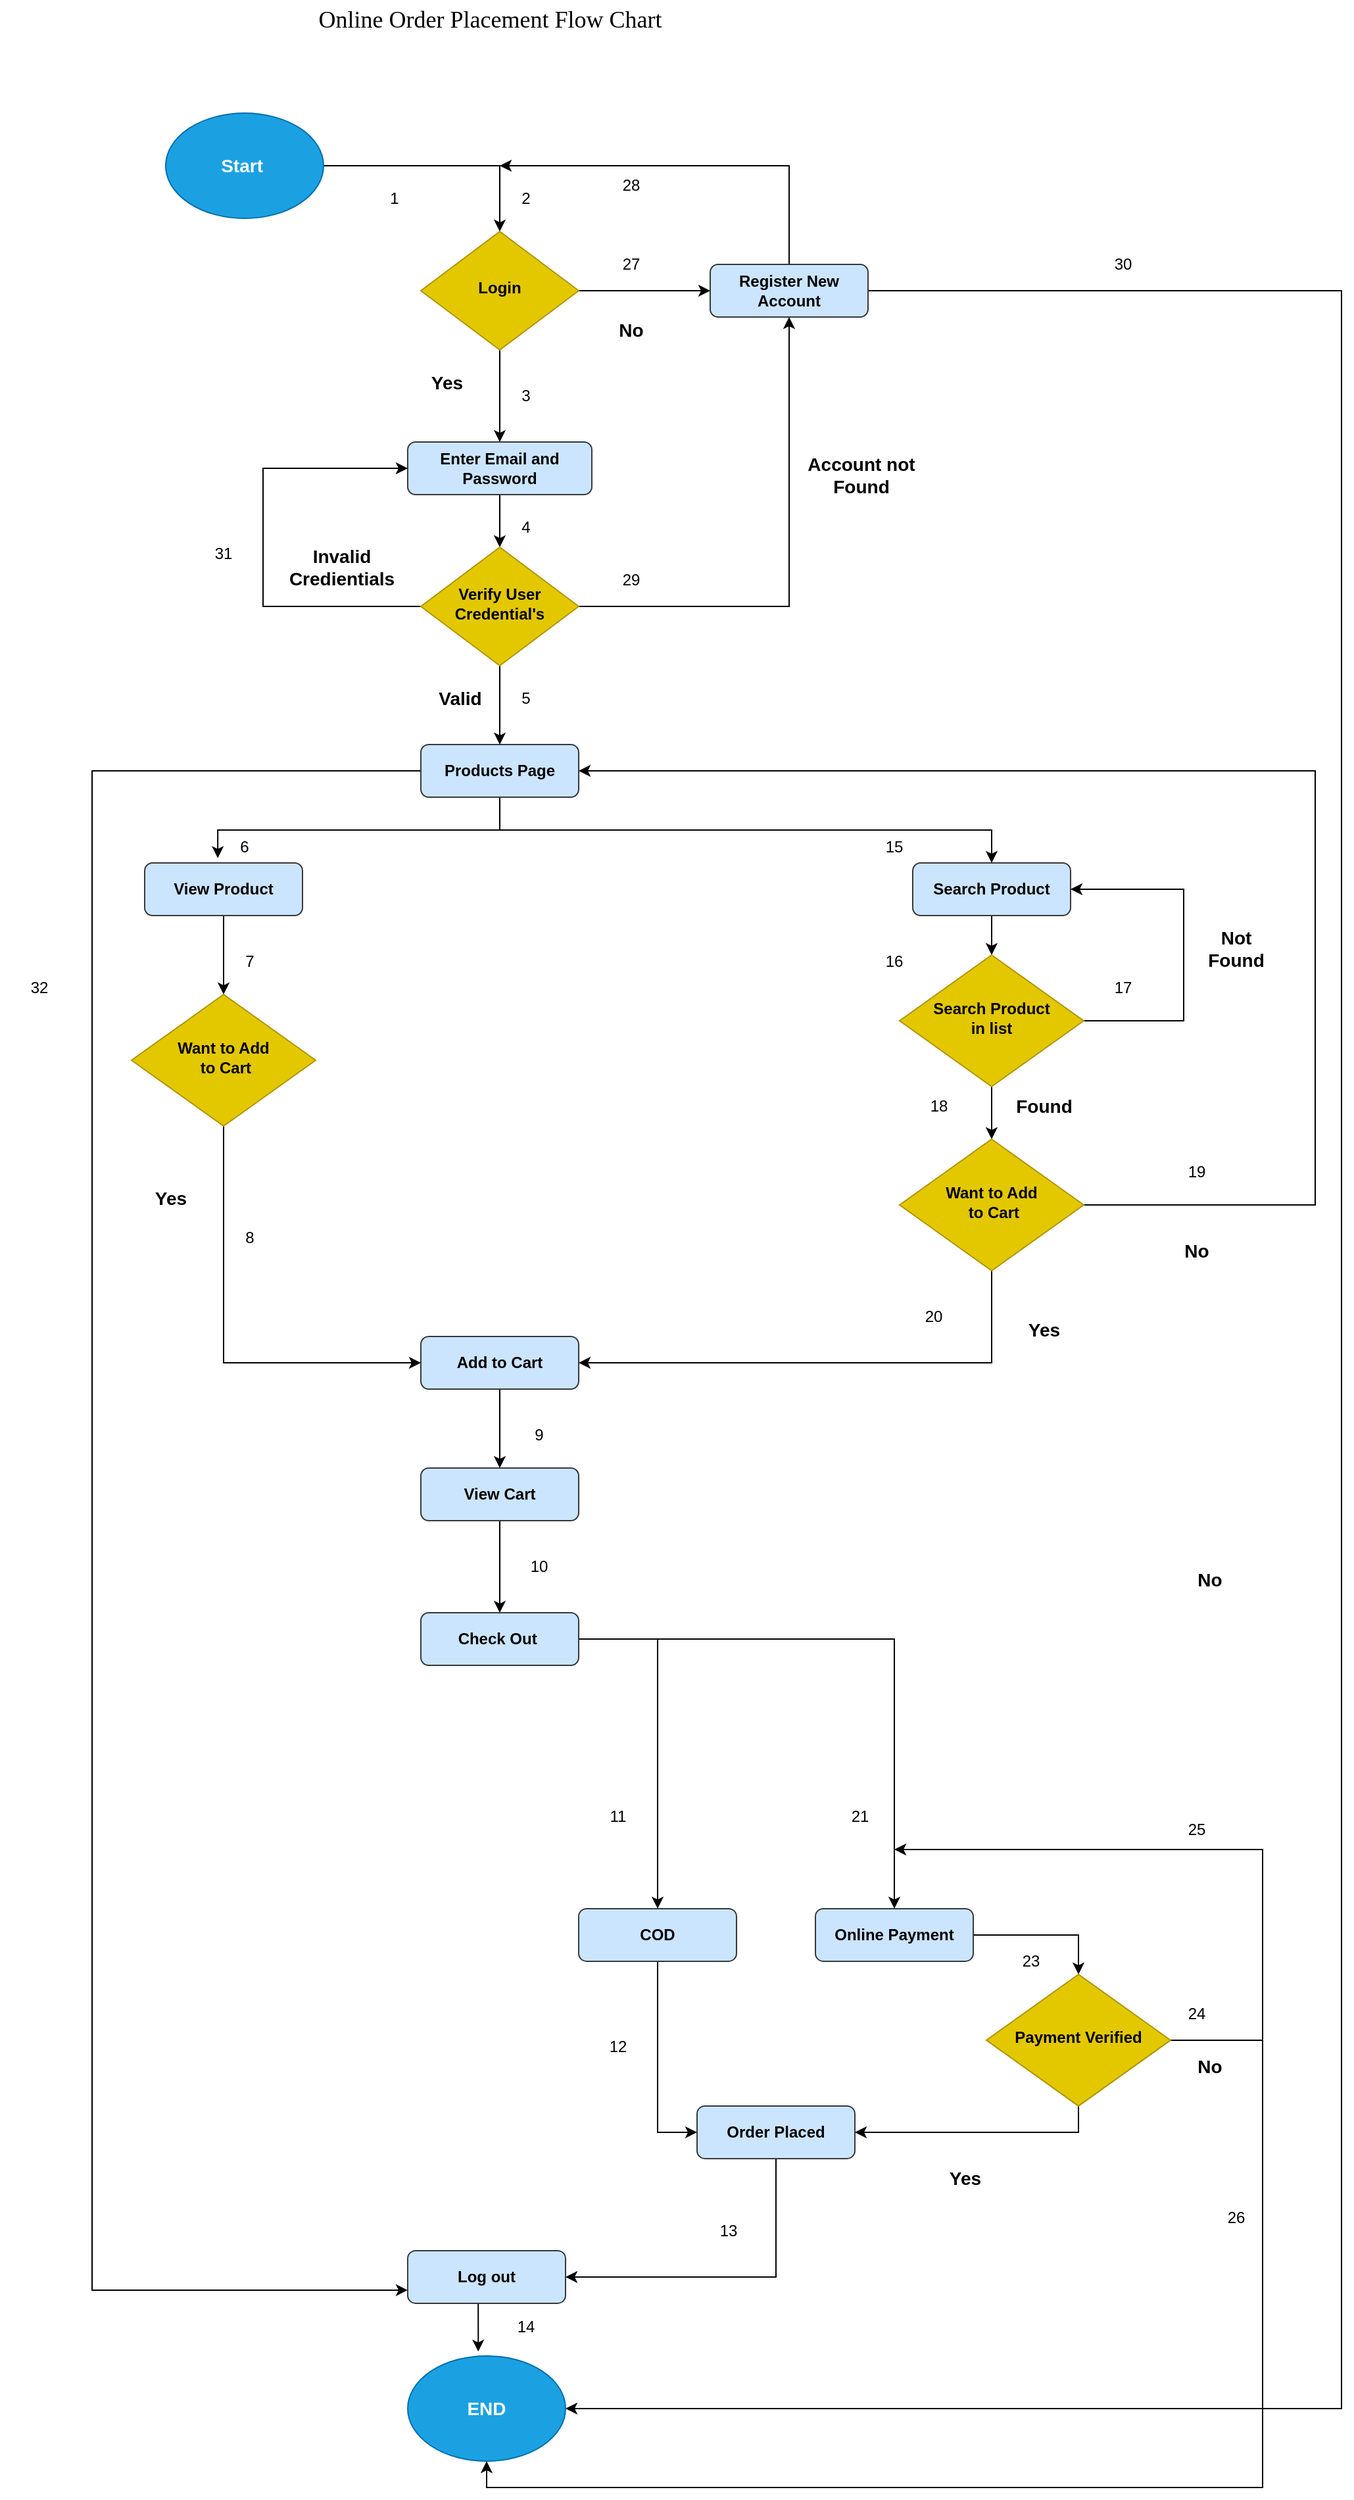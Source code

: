 <mxfile version="20.2.0" type="device"><diagram id="C5RBs43oDa-KdzZeNtuy" name="Page-1"><mxGraphModel dx="1870" dy="537" grid="1" gridSize="10" guides="1" tooltips="1" connect="1" arrows="1" fold="1" page="1" pageScale="1" pageWidth="827" pageHeight="1169" math="0" shadow="0"><root><mxCell id="WIyWlLk6GJQsqaUBKTNV-0"/><mxCell id="WIyWlLk6GJQsqaUBKTNV-1" parent="WIyWlLk6GJQsqaUBKTNV-0"/><mxCell id="1dqy4gdFh83ZM23wLiJD-11" style="edgeStyle=orthogonalEdgeStyle;rounded=0;orthogonalLoop=1;jettySize=auto;html=1;exitX=0.5;exitY=0;exitDx=0;exitDy=0;" edge="1" parent="WIyWlLk6GJQsqaUBKTNV-1" source="1dqy4gdFh83ZM23wLiJD-0"><mxGeometry relative="1" as="geometry"><mxPoint x="240" y="196" as="targetPoint"/><Array as="points"><mxPoint x="460" y="196"/></Array></mxGeometry></mxCell><mxCell id="1dqy4gdFh83ZM23wLiJD-64" style="edgeStyle=orthogonalEdgeStyle;rounded=0;orthogonalLoop=1;jettySize=auto;html=1;entryX=1;entryY=0.5;entryDx=0;entryDy=0;exitX=1;exitY=0.5;exitDx=0;exitDy=0;" edge="1" parent="WIyWlLk6GJQsqaUBKTNV-1" source="1dqy4gdFh83ZM23wLiJD-0" target="1dqy4gdFh83ZM23wLiJD-51"><mxGeometry relative="1" as="geometry"><mxPoint x="520" y="615.998" as="sourcePoint"/><Array as="points"><mxPoint x="880" y="291"/><mxPoint x="880" y="1901"/></Array></mxGeometry></mxCell><mxCell id="1dqy4gdFh83ZM23wLiJD-0" value="&lt;b&gt;Register New Account&lt;/b&gt;" style="rounded=1;whiteSpace=wrap;html=1;fontSize=12;glass=0;strokeWidth=1;shadow=0;fillColor=#cce5ff;strokeColor=#36393d;" vertex="1" parent="WIyWlLk6GJQsqaUBKTNV-1"><mxGeometry x="400" y="271" width="120" height="40" as="geometry"/></mxCell><mxCell id="1dqy4gdFh83ZM23wLiJD-3" style="edgeStyle=orthogonalEdgeStyle;rounded=0;orthogonalLoop=1;jettySize=auto;html=1;exitX=1;exitY=0.5;exitDx=0;exitDy=0;entryX=0.5;entryY=0;entryDx=0;entryDy=0;" edge="1" parent="WIyWlLk6GJQsqaUBKTNV-1" source="1dqy4gdFh83ZM23wLiJD-1" target="1dqy4gdFh83ZM23wLiJD-2"><mxGeometry relative="1" as="geometry"/></mxCell><mxCell id="1dqy4gdFh83ZM23wLiJD-1" value="&lt;b&gt;&lt;font style=&quot;font-size: 14px;&quot;&gt;Start&amp;nbsp;&lt;/font&gt;&lt;/b&gt;" style="ellipse;whiteSpace=wrap;html=1;fillColor=#1ba1e2;fontColor=#ffffff;strokeColor=#006EAF;" vertex="1" parent="WIyWlLk6GJQsqaUBKTNV-1"><mxGeometry x="-14" y="156" width="120" height="80" as="geometry"/></mxCell><mxCell id="1dqy4gdFh83ZM23wLiJD-4" style="edgeStyle=orthogonalEdgeStyle;rounded=0;orthogonalLoop=1;jettySize=auto;html=1;exitX=1;exitY=0.5;exitDx=0;exitDy=0;entryX=0;entryY=0.5;entryDx=0;entryDy=0;" edge="1" parent="WIyWlLk6GJQsqaUBKTNV-1" source="1dqy4gdFh83ZM23wLiJD-2" target="1dqy4gdFh83ZM23wLiJD-0"><mxGeometry relative="1" as="geometry"/></mxCell><mxCell id="1dqy4gdFh83ZM23wLiJD-13" style="edgeStyle=orthogonalEdgeStyle;rounded=0;orthogonalLoop=1;jettySize=auto;html=1;exitX=0.5;exitY=1;exitDx=0;exitDy=0;entryX=0.5;entryY=0;entryDx=0;entryDy=0;" edge="1" parent="WIyWlLk6GJQsqaUBKTNV-1" source="1dqy4gdFh83ZM23wLiJD-2" target="1dqy4gdFh83ZM23wLiJD-17"><mxGeometry relative="1" as="geometry"><mxPoint x="240" y="386" as="targetPoint"/></mxGeometry></mxCell><mxCell id="1dqy4gdFh83ZM23wLiJD-2" value="&lt;b&gt;Login&lt;/b&gt;" style="rhombus;whiteSpace=wrap;html=1;shadow=0;fontFamily=Helvetica;fontSize=12;align=center;strokeWidth=1;spacing=6;spacingTop=-4;fillColor=#e3c800;fontColor=#000000;strokeColor=#B09500;" vertex="1" parent="WIyWlLk6GJQsqaUBKTNV-1"><mxGeometry x="180" y="246" width="120" height="90" as="geometry"/></mxCell><mxCell id="1dqy4gdFh83ZM23wLiJD-10" value="&lt;b&gt;No&lt;/b&gt;" style="text;html=1;strokeColor=none;fillColor=none;align=center;verticalAlign=middle;whiteSpace=wrap;rounded=0;fontSize=14;" vertex="1" parent="WIyWlLk6GJQsqaUBKTNV-1"><mxGeometry x="310" y="306" width="60" height="30" as="geometry"/></mxCell><mxCell id="1dqy4gdFh83ZM23wLiJD-42" style="edgeStyle=orthogonalEdgeStyle;rounded=0;orthogonalLoop=1;jettySize=auto;html=1;entryX=0.5;entryY=0;entryDx=0;entryDy=0;" edge="1" parent="WIyWlLk6GJQsqaUBKTNV-1" source="1dqy4gdFh83ZM23wLiJD-14" target="1dqy4gdFh83ZM23wLiJD-41"><mxGeometry relative="1" as="geometry"/></mxCell><mxCell id="1dqy4gdFh83ZM23wLiJD-14" value="&lt;b&gt;View Product&lt;/b&gt;" style="rounded=1;whiteSpace=wrap;html=1;fontSize=12;glass=0;strokeWidth=1;shadow=0;fillColor=#cce5ff;strokeColor=#36393d;" vertex="1" parent="WIyWlLk6GJQsqaUBKTNV-1"><mxGeometry x="-30" y="726" width="120" height="40" as="geometry"/></mxCell><mxCell id="1dqy4gdFh83ZM23wLiJD-29" style="edgeStyle=orthogonalEdgeStyle;rounded=0;orthogonalLoop=1;jettySize=auto;html=1;exitX=0.5;exitY=1;exitDx=0;exitDy=0;entryX=0.5;entryY=0;entryDx=0;entryDy=0;" edge="1" parent="WIyWlLk6GJQsqaUBKTNV-1" source="1dqy4gdFh83ZM23wLiJD-15" target="1dqy4gdFh83ZM23wLiJD-28"><mxGeometry relative="1" as="geometry"/></mxCell><mxCell id="1dqy4gdFh83ZM23wLiJD-15" value="&lt;b&gt;Search Product&lt;/b&gt;" style="rounded=1;whiteSpace=wrap;html=1;fontSize=12;glass=0;strokeWidth=1;shadow=0;fillColor=#cce5ff;strokeColor=#36393d;" vertex="1" parent="WIyWlLk6GJQsqaUBKTNV-1"><mxGeometry x="554" y="726" width="120" height="40" as="geometry"/></mxCell><mxCell id="1dqy4gdFh83ZM23wLiJD-47" style="edgeStyle=orthogonalEdgeStyle;rounded=0;orthogonalLoop=1;jettySize=auto;html=1;exitX=0.5;exitY=1;exitDx=0;exitDy=0;entryX=0.463;entryY=-0.092;entryDx=0;entryDy=0;entryPerimeter=0;" edge="1" parent="WIyWlLk6GJQsqaUBKTNV-1" source="1dqy4gdFh83ZM23wLiJD-16" target="1dqy4gdFh83ZM23wLiJD-14"><mxGeometry relative="1" as="geometry"/></mxCell><mxCell id="1dqy4gdFh83ZM23wLiJD-48" style="edgeStyle=orthogonalEdgeStyle;rounded=0;orthogonalLoop=1;jettySize=auto;html=1;exitX=0.5;exitY=1;exitDx=0;exitDy=0;entryX=0.5;entryY=0;entryDx=0;entryDy=0;" edge="1" parent="WIyWlLk6GJQsqaUBKTNV-1" source="1dqy4gdFh83ZM23wLiJD-16" target="1dqy4gdFh83ZM23wLiJD-15"><mxGeometry relative="1" as="geometry"/></mxCell><mxCell id="1dqy4gdFh83ZM23wLiJD-103" style="edgeStyle=orthogonalEdgeStyle;rounded=0;orthogonalLoop=1;jettySize=auto;html=1;exitX=0;exitY=0.5;exitDx=0;exitDy=0;entryX=0;entryY=0.75;entryDx=0;entryDy=0;" edge="1" parent="WIyWlLk6GJQsqaUBKTNV-1" source="1dqy4gdFh83ZM23wLiJD-16" target="1dqy4gdFh83ZM23wLiJD-60"><mxGeometry relative="1" as="geometry"><Array as="points"><mxPoint x="-70" y="656"/><mxPoint x="-70" y="1811"/></Array></mxGeometry></mxCell><mxCell id="1dqy4gdFh83ZM23wLiJD-16" value="&lt;b&gt;Products Page&lt;/b&gt;" style="rounded=1;whiteSpace=wrap;html=1;fontSize=12;glass=0;strokeWidth=1;shadow=0;fillColor=#cce5ff;strokeColor=#36393d;" vertex="1" parent="WIyWlLk6GJQsqaUBKTNV-1"><mxGeometry x="180" y="636" width="120" height="40" as="geometry"/></mxCell><mxCell id="1dqy4gdFh83ZM23wLiJD-20" value="" style="edgeStyle=orthogonalEdgeStyle;rounded=0;orthogonalLoop=1;jettySize=auto;html=1;" edge="1" parent="WIyWlLk6GJQsqaUBKTNV-1" source="1dqy4gdFh83ZM23wLiJD-17" target="1dqy4gdFh83ZM23wLiJD-19"><mxGeometry relative="1" as="geometry"/></mxCell><mxCell id="1dqy4gdFh83ZM23wLiJD-17" value="&lt;b&gt;Enter Email and Password&lt;/b&gt;" style="rounded=1;whiteSpace=wrap;html=1;fontSize=12;glass=0;strokeWidth=1;shadow=0;fillColor=#cce5ff;strokeColor=#36393d;" vertex="1" parent="WIyWlLk6GJQsqaUBKTNV-1"><mxGeometry x="170" y="406" width="140" height="40" as="geometry"/></mxCell><mxCell id="1dqy4gdFh83ZM23wLiJD-18" value="&lt;b&gt;Yes&lt;/b&gt;" style="text;html=1;strokeColor=none;fillColor=none;align=center;verticalAlign=middle;whiteSpace=wrap;rounded=0;fontSize=14;" vertex="1" parent="WIyWlLk6GJQsqaUBKTNV-1"><mxGeometry x="170" y="346" width="60" height="30" as="geometry"/></mxCell><mxCell id="1dqy4gdFh83ZM23wLiJD-23" style="edgeStyle=orthogonalEdgeStyle;rounded=0;orthogonalLoop=1;jettySize=auto;html=1;exitX=0;exitY=0.5;exitDx=0;exitDy=0;entryX=0;entryY=0.5;entryDx=0;entryDy=0;" edge="1" parent="WIyWlLk6GJQsqaUBKTNV-1" source="1dqy4gdFh83ZM23wLiJD-19" target="1dqy4gdFh83ZM23wLiJD-17"><mxGeometry relative="1" as="geometry"><Array as="points"><mxPoint x="60" y="531"/><mxPoint x="60" y="426"/></Array></mxGeometry></mxCell><mxCell id="1dqy4gdFh83ZM23wLiJD-24" style="edgeStyle=orthogonalEdgeStyle;rounded=0;orthogonalLoop=1;jettySize=auto;html=1;entryX=0.5;entryY=1;entryDx=0;entryDy=0;" edge="1" parent="WIyWlLk6GJQsqaUBKTNV-1" source="1dqy4gdFh83ZM23wLiJD-19" target="1dqy4gdFh83ZM23wLiJD-0"><mxGeometry relative="1" as="geometry"/></mxCell><mxCell id="1dqy4gdFh83ZM23wLiJD-25" style="edgeStyle=orthogonalEdgeStyle;rounded=0;orthogonalLoop=1;jettySize=auto;html=1;exitX=0.5;exitY=1;exitDx=0;exitDy=0;entryX=0.5;entryY=0;entryDx=0;entryDy=0;" edge="1" parent="WIyWlLk6GJQsqaUBKTNV-1" source="1dqy4gdFh83ZM23wLiJD-19" target="1dqy4gdFh83ZM23wLiJD-16"><mxGeometry relative="1" as="geometry"/></mxCell><mxCell id="1dqy4gdFh83ZM23wLiJD-19" value="&lt;b&gt;Verify User Credential's&lt;/b&gt;" style="rhombus;whiteSpace=wrap;html=1;shadow=0;fontFamily=Helvetica;fontSize=12;align=center;strokeWidth=1;spacing=6;spacingTop=-4;fillColor=#e3c800;fontColor=#000000;strokeColor=#B09500;" vertex="1" parent="WIyWlLk6GJQsqaUBKTNV-1"><mxGeometry x="180" y="486" width="120" height="90" as="geometry"/></mxCell><mxCell id="1dqy4gdFh83ZM23wLiJD-31" style="edgeStyle=orthogonalEdgeStyle;rounded=0;orthogonalLoop=1;jettySize=auto;html=1;exitX=1;exitY=0.5;exitDx=0;exitDy=0;entryX=1;entryY=0.5;entryDx=0;entryDy=0;" edge="1" parent="WIyWlLk6GJQsqaUBKTNV-1" source="1dqy4gdFh83ZM23wLiJD-28" target="1dqy4gdFh83ZM23wLiJD-15"><mxGeometry relative="1" as="geometry"><Array as="points"><mxPoint x="760" y="846"/><mxPoint x="760" y="746"/></Array></mxGeometry></mxCell><mxCell id="1dqy4gdFh83ZM23wLiJD-38" style="edgeStyle=orthogonalEdgeStyle;rounded=0;orthogonalLoop=1;jettySize=auto;html=1;exitX=0.5;exitY=1;exitDx=0;exitDy=0;entryX=0.5;entryY=0;entryDx=0;entryDy=0;" edge="1" parent="WIyWlLk6GJQsqaUBKTNV-1" source="1dqy4gdFh83ZM23wLiJD-28" target="1dqy4gdFh83ZM23wLiJD-37"><mxGeometry relative="1" as="geometry"/></mxCell><mxCell id="1dqy4gdFh83ZM23wLiJD-28" value="&lt;b&gt;Search Product&lt;br&gt;in list&lt;/b&gt;" style="rhombus;whiteSpace=wrap;html=1;shadow=0;fontFamily=Helvetica;fontSize=12;align=center;strokeWidth=1;spacing=6;spacingTop=-4;fillColor=#e3c800;fontColor=#000000;strokeColor=#B09500;" vertex="1" parent="WIyWlLk6GJQsqaUBKTNV-1"><mxGeometry x="544" y="796" width="140" height="100" as="geometry"/></mxCell><mxCell id="1dqy4gdFh83ZM23wLiJD-32" value="&lt;b&gt;Account not Found&lt;/b&gt;" style="text;html=1;strokeColor=none;fillColor=none;align=center;verticalAlign=middle;whiteSpace=wrap;rounded=0;fontSize=14;" vertex="1" parent="WIyWlLk6GJQsqaUBKTNV-1"><mxGeometry x="460" y="416" width="110" height="30" as="geometry"/></mxCell><mxCell id="1dqy4gdFh83ZM23wLiJD-33" value="&lt;b&gt;Invalid Credientials&lt;/b&gt;" style="text;html=1;strokeColor=none;fillColor=none;align=center;verticalAlign=middle;whiteSpace=wrap;rounded=0;fontSize=14;" vertex="1" parent="WIyWlLk6GJQsqaUBKTNV-1"><mxGeometry x="90" y="486" width="60" height="30" as="geometry"/></mxCell><mxCell id="1dqy4gdFh83ZM23wLiJD-34" value="&lt;b&gt;Valid&lt;/b&gt;" style="text;html=1;strokeColor=none;fillColor=none;align=center;verticalAlign=middle;whiteSpace=wrap;rounded=0;fontSize=14;" vertex="1" parent="WIyWlLk6GJQsqaUBKTNV-1"><mxGeometry x="180" y="586" width="60" height="30" as="geometry"/></mxCell><mxCell id="1dqy4gdFh83ZM23wLiJD-35" value="&lt;b&gt;Not Found&lt;/b&gt;" style="text;html=1;strokeColor=none;fillColor=none;align=center;verticalAlign=middle;whiteSpace=wrap;rounded=0;fontSize=14;" vertex="1" parent="WIyWlLk6GJQsqaUBKTNV-1"><mxGeometry x="770" y="776" width="60" height="30" as="geometry"/></mxCell><mxCell id="1dqy4gdFh83ZM23wLiJD-99" style="edgeStyle=orthogonalEdgeStyle;rounded=0;orthogonalLoop=1;jettySize=auto;html=1;entryX=0.5;entryY=0;entryDx=0;entryDy=0;" edge="1" parent="WIyWlLk6GJQsqaUBKTNV-1" source="1dqy4gdFh83ZM23wLiJD-36" target="1dqy4gdFh83ZM23wLiJD-97"><mxGeometry relative="1" as="geometry"/></mxCell><mxCell id="1dqy4gdFh83ZM23wLiJD-36" value="&lt;b&gt;Add to Cart&lt;/b&gt;" style="rounded=1;whiteSpace=wrap;html=1;fontSize=12;glass=0;strokeWidth=1;shadow=0;fillColor=#cce5ff;strokeColor=#36393d;" vertex="1" parent="WIyWlLk6GJQsqaUBKTNV-1"><mxGeometry x="180" y="1086" width="120" height="40" as="geometry"/></mxCell><mxCell id="1dqy4gdFh83ZM23wLiJD-39" style="edgeStyle=orthogonalEdgeStyle;rounded=0;orthogonalLoop=1;jettySize=auto;html=1;exitX=0.5;exitY=1;exitDx=0;exitDy=0;entryX=1;entryY=0.5;entryDx=0;entryDy=0;" edge="1" parent="WIyWlLk6GJQsqaUBKTNV-1" source="1dqy4gdFh83ZM23wLiJD-37" target="1dqy4gdFh83ZM23wLiJD-36"><mxGeometry relative="1" as="geometry"/></mxCell><mxCell id="1dqy4gdFh83ZM23wLiJD-40" style="edgeStyle=orthogonalEdgeStyle;rounded=0;orthogonalLoop=1;jettySize=auto;html=1;exitX=1;exitY=0.5;exitDx=0;exitDy=0;entryX=1;entryY=0.5;entryDx=0;entryDy=0;" edge="1" parent="WIyWlLk6GJQsqaUBKTNV-1" source="1dqy4gdFh83ZM23wLiJD-37" target="1dqy4gdFh83ZM23wLiJD-16"><mxGeometry relative="1" as="geometry"><mxPoint x="440" y="656" as="targetPoint"/><Array as="points"><mxPoint x="860" y="986"/><mxPoint x="860" y="656"/></Array></mxGeometry></mxCell><mxCell id="1dqy4gdFh83ZM23wLiJD-37" value="&lt;b&gt;Want to Add&lt;br&gt;&amp;nbsp;to Cart&lt;/b&gt;" style="rhombus;whiteSpace=wrap;html=1;shadow=0;fontFamily=Helvetica;fontSize=12;align=center;strokeWidth=1;spacing=6;spacingTop=-4;fillColor=#e3c800;fontColor=#000000;strokeColor=#B09500;" vertex="1" parent="WIyWlLk6GJQsqaUBKTNV-1"><mxGeometry x="544" y="936" width="140" height="100" as="geometry"/></mxCell><mxCell id="1dqy4gdFh83ZM23wLiJD-43" style="edgeStyle=orthogonalEdgeStyle;rounded=0;orthogonalLoop=1;jettySize=auto;html=1;entryX=0;entryY=0.5;entryDx=0;entryDy=0;exitX=0.5;exitY=1;exitDx=0;exitDy=0;" edge="1" parent="WIyWlLk6GJQsqaUBKTNV-1" source="1dqy4gdFh83ZM23wLiJD-41" target="1dqy4gdFh83ZM23wLiJD-36"><mxGeometry relative="1" as="geometry"/></mxCell><mxCell id="1dqy4gdFh83ZM23wLiJD-41" value="&lt;b&gt;Want to Add&lt;br&gt;&amp;nbsp;to Cart&lt;/b&gt;" style="rhombus;whiteSpace=wrap;html=1;shadow=0;fontFamily=Helvetica;fontSize=12;align=center;strokeWidth=1;spacing=6;spacingTop=-4;fillColor=#e3c800;fontColor=#000000;strokeColor=#B09500;" vertex="1" parent="WIyWlLk6GJQsqaUBKTNV-1"><mxGeometry x="-40" y="826" width="140" height="100" as="geometry"/></mxCell><mxCell id="1dqy4gdFh83ZM23wLiJD-51" value="&lt;b&gt;&lt;font style=&quot;font-size: 14px;&quot;&gt;END&lt;/font&gt;&lt;/b&gt;" style="ellipse;whiteSpace=wrap;html=1;fillColor=#1ba1e2;fontColor=#ffffff;strokeColor=#006EAF;" vertex="1" parent="WIyWlLk6GJQsqaUBKTNV-1"><mxGeometry x="170" y="1860.95" width="120" height="80" as="geometry"/></mxCell><mxCell id="1dqy4gdFh83ZM23wLiJD-59" style="edgeStyle=orthogonalEdgeStyle;rounded=0;orthogonalLoop=1;jettySize=auto;html=1;entryX=0;entryY=0.5;entryDx=0;entryDy=0;" edge="1" parent="WIyWlLk6GJQsqaUBKTNV-1" source="1dqy4gdFh83ZM23wLiJD-53" target="1dqy4gdFh83ZM23wLiJD-57"><mxGeometry relative="1" as="geometry"/></mxCell><mxCell id="1dqy4gdFh83ZM23wLiJD-53" value="&lt;b&gt;COD&lt;/b&gt;" style="rounded=1;whiteSpace=wrap;html=1;fontSize=12;glass=0;strokeWidth=1;shadow=0;fillColor=#cce5ff;strokeColor=#36393d;" vertex="1" parent="WIyWlLk6GJQsqaUBKTNV-1"><mxGeometry x="300" y="1520.95" width="120" height="40" as="geometry"/></mxCell><mxCell id="1dqy4gdFh83ZM23wLiJD-66" style="edgeStyle=orthogonalEdgeStyle;rounded=0;orthogonalLoop=1;jettySize=auto;html=1;exitX=1;exitY=0.5;exitDx=0;exitDy=0;" edge="1" parent="WIyWlLk6GJQsqaUBKTNV-1" source="1dqy4gdFh83ZM23wLiJD-54" target="1dqy4gdFh83ZM23wLiJD-65"><mxGeometry relative="1" as="geometry"/></mxCell><mxCell id="1dqy4gdFh83ZM23wLiJD-54" value="&lt;b&gt;Online Payment&lt;/b&gt;" style="rounded=1;whiteSpace=wrap;html=1;fontSize=12;glass=0;strokeWidth=1;shadow=0;fillColor=#cce5ff;strokeColor=#36393d;" vertex="1" parent="WIyWlLk6GJQsqaUBKTNV-1"><mxGeometry x="480" y="1520.95" width="120" height="40" as="geometry"/></mxCell><mxCell id="1dqy4gdFh83ZM23wLiJD-61" style="edgeStyle=orthogonalEdgeStyle;rounded=0;orthogonalLoop=1;jettySize=auto;html=1;entryX=1;entryY=0.5;entryDx=0;entryDy=0;" edge="1" parent="WIyWlLk6GJQsqaUBKTNV-1" source="1dqy4gdFh83ZM23wLiJD-57" target="1dqy4gdFh83ZM23wLiJD-60"><mxGeometry relative="1" as="geometry"><Array as="points"><mxPoint x="450" y="1800.95"/></Array></mxGeometry></mxCell><mxCell id="1dqy4gdFh83ZM23wLiJD-57" value="&lt;b&gt;Order Placed&lt;/b&gt;" style="rounded=1;whiteSpace=wrap;html=1;fontSize=12;glass=0;strokeWidth=1;shadow=0;fillColor=#cce5ff;strokeColor=#36393d;" vertex="1" parent="WIyWlLk6GJQsqaUBKTNV-1"><mxGeometry x="390" y="1670.95" width="120" height="40" as="geometry"/></mxCell><mxCell id="1dqy4gdFh83ZM23wLiJD-63" style="edgeStyle=orthogonalEdgeStyle;rounded=0;orthogonalLoop=1;jettySize=auto;html=1;exitX=0.5;exitY=1;exitDx=0;exitDy=0;entryX=0.447;entryY=-0.041;entryDx=0;entryDy=0;entryPerimeter=0;" edge="1" parent="WIyWlLk6GJQsqaUBKTNV-1" source="1dqy4gdFh83ZM23wLiJD-60" target="1dqy4gdFh83ZM23wLiJD-51"><mxGeometry relative="1" as="geometry"/></mxCell><mxCell id="1dqy4gdFh83ZM23wLiJD-60" value="&lt;b&gt;Log out&lt;/b&gt;" style="rounded=1;whiteSpace=wrap;html=1;fontSize=12;glass=0;strokeWidth=1;shadow=0;fillColor=#cce5ff;strokeColor=#36393d;" vertex="1" parent="WIyWlLk6GJQsqaUBKTNV-1"><mxGeometry x="170" y="1780.95" width="120" height="40" as="geometry"/></mxCell><mxCell id="1dqy4gdFh83ZM23wLiJD-67" style="edgeStyle=orthogonalEdgeStyle;rounded=0;orthogonalLoop=1;jettySize=auto;html=1;exitX=0.5;exitY=1;exitDx=0;exitDy=0;entryX=1;entryY=0.5;entryDx=0;entryDy=0;" edge="1" parent="WIyWlLk6GJQsqaUBKTNV-1" source="1dqy4gdFh83ZM23wLiJD-65" target="1dqy4gdFh83ZM23wLiJD-57"><mxGeometry relative="1" as="geometry"/></mxCell><mxCell id="1dqy4gdFh83ZM23wLiJD-68" style="edgeStyle=orthogonalEdgeStyle;rounded=0;orthogonalLoop=1;jettySize=auto;html=1;exitX=1;exitY=0.5;exitDx=0;exitDy=0;entryX=0.5;entryY=1;entryDx=0;entryDy=0;" edge="1" parent="WIyWlLk6GJQsqaUBKTNV-1" source="1dqy4gdFh83ZM23wLiJD-65" target="1dqy4gdFh83ZM23wLiJD-51"><mxGeometry relative="1" as="geometry"><Array as="points"><mxPoint x="820" y="1620.95"/><mxPoint x="820" y="1960.95"/><mxPoint x="230" y="1960.95"/></Array></mxGeometry></mxCell><mxCell id="1dqy4gdFh83ZM23wLiJD-75" style="edgeStyle=orthogonalEdgeStyle;rounded=0;orthogonalLoop=1;jettySize=auto;html=1;exitX=1;exitY=0.5;exitDx=0;exitDy=0;" edge="1" parent="WIyWlLk6GJQsqaUBKTNV-1" source="1dqy4gdFh83ZM23wLiJD-65"><mxGeometry relative="1" as="geometry"><mxPoint x="540" y="1476" as="targetPoint"/><Array as="points"><mxPoint x="820" y="1621"/><mxPoint x="820" y="1476"/></Array></mxGeometry></mxCell><mxCell id="1dqy4gdFh83ZM23wLiJD-65" value="&lt;b&gt;Payment Verified&lt;/b&gt;" style="rhombus;whiteSpace=wrap;html=1;shadow=0;fontFamily=Helvetica;fontSize=12;align=center;strokeWidth=1;spacing=6;spacingTop=-4;fillColor=#e3c800;fontColor=#000000;strokeColor=#B09500;" vertex="1" parent="WIyWlLk6GJQsqaUBKTNV-1"><mxGeometry x="610" y="1570.95" width="140" height="100" as="geometry"/></mxCell><mxCell id="1dqy4gdFh83ZM23wLiJD-69" value="&lt;b&gt;Found&lt;/b&gt;" style="text;html=1;strokeColor=none;fillColor=none;align=center;verticalAlign=middle;whiteSpace=wrap;rounded=0;fontSize=14;" vertex="1" parent="WIyWlLk6GJQsqaUBKTNV-1"><mxGeometry x="624" y="896" width="60" height="30" as="geometry"/></mxCell><mxCell id="1dqy4gdFh83ZM23wLiJD-70" value="&lt;b&gt;No&lt;/b&gt;" style="text;html=1;strokeColor=none;fillColor=none;align=center;verticalAlign=middle;whiteSpace=wrap;rounded=0;fontSize=14;" vertex="1" parent="WIyWlLk6GJQsqaUBKTNV-1"><mxGeometry x="740" y="1006" width="60" height="30" as="geometry"/></mxCell><mxCell id="1dqy4gdFh83ZM23wLiJD-71" value="&lt;b&gt;Yes&lt;/b&gt;" style="text;html=1;strokeColor=none;fillColor=none;align=center;verticalAlign=middle;whiteSpace=wrap;rounded=0;fontSize=14;" vertex="1" parent="WIyWlLk6GJQsqaUBKTNV-1"><mxGeometry x="624" y="1066" width="60" height="30" as="geometry"/></mxCell><mxCell id="1dqy4gdFh83ZM23wLiJD-72" value="&lt;b&gt;Yes&lt;/b&gt;" style="text;html=1;strokeColor=none;fillColor=none;align=center;verticalAlign=middle;whiteSpace=wrap;rounded=0;fontSize=14;" vertex="1" parent="WIyWlLk6GJQsqaUBKTNV-1"><mxGeometry x="-40" y="966" width="60" height="30" as="geometry"/></mxCell><mxCell id="1dqy4gdFh83ZM23wLiJD-73" value="&lt;b&gt;No&lt;/b&gt;" style="text;html=1;strokeColor=none;fillColor=none;align=center;verticalAlign=middle;whiteSpace=wrap;rounded=0;fontSize=14;" vertex="1" parent="WIyWlLk6GJQsqaUBKTNV-1"><mxGeometry x="750" y="1256" width="60" height="30" as="geometry"/></mxCell><mxCell id="1dqy4gdFh83ZM23wLiJD-76" value="1" style="text;html=1;strokeColor=none;fillColor=none;align=center;verticalAlign=middle;whiteSpace=wrap;rounded=0;" vertex="1" parent="WIyWlLk6GJQsqaUBKTNV-1"><mxGeometry x="130" y="206" width="60" height="30" as="geometry"/></mxCell><mxCell id="1dqy4gdFh83ZM23wLiJD-77" value="2" style="text;html=1;strokeColor=none;fillColor=none;align=center;verticalAlign=middle;whiteSpace=wrap;rounded=0;" vertex="1" parent="WIyWlLk6GJQsqaUBKTNV-1"><mxGeometry x="230" y="206" width="60" height="30" as="geometry"/></mxCell><mxCell id="1dqy4gdFh83ZM23wLiJD-78" value="3" style="text;html=1;strokeColor=none;fillColor=none;align=center;verticalAlign=middle;whiteSpace=wrap;rounded=0;" vertex="1" parent="WIyWlLk6GJQsqaUBKTNV-1"><mxGeometry x="230" y="356" width="60" height="30" as="geometry"/></mxCell><mxCell id="1dqy4gdFh83ZM23wLiJD-79" value="4" style="text;html=1;strokeColor=none;fillColor=none;align=center;verticalAlign=middle;whiteSpace=wrap;rounded=0;" vertex="1" parent="WIyWlLk6GJQsqaUBKTNV-1"><mxGeometry x="230" y="456" width="60" height="30" as="geometry"/></mxCell><mxCell id="1dqy4gdFh83ZM23wLiJD-80" value="5" style="text;html=1;strokeColor=none;fillColor=none;align=center;verticalAlign=middle;whiteSpace=wrap;rounded=0;" vertex="1" parent="WIyWlLk6GJQsqaUBKTNV-1"><mxGeometry x="230" y="586" width="60" height="30" as="geometry"/></mxCell><mxCell id="1dqy4gdFh83ZM23wLiJD-81" value="6" style="text;html=1;strokeColor=none;fillColor=none;align=center;verticalAlign=middle;whiteSpace=wrap;rounded=0;" vertex="1" parent="WIyWlLk6GJQsqaUBKTNV-1"><mxGeometry x="16" y="699" width="60" height="30" as="geometry"/></mxCell><mxCell id="1dqy4gdFh83ZM23wLiJD-82" value="7" style="text;html=1;strokeColor=none;fillColor=none;align=center;verticalAlign=middle;whiteSpace=wrap;rounded=0;" vertex="1" parent="WIyWlLk6GJQsqaUBKTNV-1"><mxGeometry x="20" y="786" width="60" height="30" as="geometry"/></mxCell><mxCell id="1dqy4gdFh83ZM23wLiJD-83" value="8" style="text;html=1;strokeColor=none;fillColor=none;align=center;verticalAlign=middle;whiteSpace=wrap;rounded=0;" vertex="1" parent="WIyWlLk6GJQsqaUBKTNV-1"><mxGeometry x="20" y="996" width="60" height="30" as="geometry"/></mxCell><mxCell id="1dqy4gdFh83ZM23wLiJD-84" value="9" style="text;html=1;strokeColor=none;fillColor=none;align=center;verticalAlign=middle;whiteSpace=wrap;rounded=0;" vertex="1" parent="WIyWlLk6GJQsqaUBKTNV-1"><mxGeometry x="240" y="1146" width="60" height="30" as="geometry"/></mxCell><mxCell id="1dqy4gdFh83ZM23wLiJD-85" value="10" style="text;html=1;strokeColor=none;fillColor=none;align=center;verticalAlign=middle;whiteSpace=wrap;rounded=0;" vertex="1" parent="WIyWlLk6GJQsqaUBKTNV-1"><mxGeometry x="240" y="1246" width="60" height="30" as="geometry"/></mxCell><mxCell id="1dqy4gdFh83ZM23wLiJD-86" value="11" style="text;html=1;strokeColor=none;fillColor=none;align=center;verticalAlign=middle;whiteSpace=wrap;rounded=0;" vertex="1" parent="WIyWlLk6GJQsqaUBKTNV-1"><mxGeometry x="300" y="1436" width="60" height="30" as="geometry"/></mxCell><mxCell id="1dqy4gdFh83ZM23wLiJD-87" value="12" style="text;html=1;strokeColor=none;fillColor=none;align=center;verticalAlign=middle;whiteSpace=wrap;rounded=0;" vertex="1" parent="WIyWlLk6GJQsqaUBKTNV-1"><mxGeometry x="300" y="1610.95" width="60" height="30" as="geometry"/></mxCell><mxCell id="1dqy4gdFh83ZM23wLiJD-88" value="13" style="text;html=1;strokeColor=none;fillColor=none;align=center;verticalAlign=middle;whiteSpace=wrap;rounded=0;" vertex="1" parent="WIyWlLk6GJQsqaUBKTNV-1"><mxGeometry x="384" y="1750.95" width="60" height="30" as="geometry"/></mxCell><mxCell id="1dqy4gdFh83ZM23wLiJD-89" value="14" style="text;html=1;strokeColor=none;fillColor=none;align=center;verticalAlign=middle;whiteSpace=wrap;rounded=0;" vertex="1" parent="WIyWlLk6GJQsqaUBKTNV-1"><mxGeometry x="230" y="1823.95" width="60" height="30" as="geometry"/></mxCell><mxCell id="1dqy4gdFh83ZM23wLiJD-90" value="15" style="text;html=1;strokeColor=none;fillColor=none;align=center;verticalAlign=middle;whiteSpace=wrap;rounded=0;" vertex="1" parent="WIyWlLk6GJQsqaUBKTNV-1"><mxGeometry x="510" y="699" width="60" height="30" as="geometry"/></mxCell><mxCell id="1dqy4gdFh83ZM23wLiJD-92" value="17" style="text;html=1;strokeColor=none;fillColor=none;align=center;verticalAlign=middle;whiteSpace=wrap;rounded=0;" vertex="1" parent="WIyWlLk6GJQsqaUBKTNV-1"><mxGeometry x="684" y="806" width="60" height="30" as="geometry"/></mxCell><mxCell id="1dqy4gdFh83ZM23wLiJD-100" style="edgeStyle=orthogonalEdgeStyle;rounded=0;orthogonalLoop=1;jettySize=auto;html=1;exitX=0.5;exitY=1;exitDx=0;exitDy=0;entryX=0.5;entryY=0;entryDx=0;entryDy=0;" edge="1" parent="WIyWlLk6GJQsqaUBKTNV-1" source="1dqy4gdFh83ZM23wLiJD-97" target="1dqy4gdFh83ZM23wLiJD-98"><mxGeometry relative="1" as="geometry"/></mxCell><mxCell id="1dqy4gdFh83ZM23wLiJD-97" value="&lt;b&gt;View Cart&lt;/b&gt;" style="rounded=1;whiteSpace=wrap;html=1;fontSize=12;glass=0;strokeWidth=1;shadow=0;fillColor=#cce5ff;strokeColor=#36393d;" vertex="1" parent="WIyWlLk6GJQsqaUBKTNV-1"><mxGeometry x="180" y="1186" width="120" height="40" as="geometry"/></mxCell><mxCell id="1dqy4gdFh83ZM23wLiJD-101" style="edgeStyle=orthogonalEdgeStyle;rounded=0;orthogonalLoop=1;jettySize=auto;html=1;exitX=1;exitY=0.5;exitDx=0;exitDy=0;" edge="1" parent="WIyWlLk6GJQsqaUBKTNV-1" source="1dqy4gdFh83ZM23wLiJD-98" target="1dqy4gdFh83ZM23wLiJD-54"><mxGeometry relative="1" as="geometry"/></mxCell><mxCell id="1dqy4gdFh83ZM23wLiJD-102" style="edgeStyle=orthogonalEdgeStyle;rounded=0;orthogonalLoop=1;jettySize=auto;html=1;exitX=1;exitY=0.5;exitDx=0;exitDy=0;entryX=0.5;entryY=0;entryDx=0;entryDy=0;" edge="1" parent="WIyWlLk6GJQsqaUBKTNV-1" source="1dqy4gdFh83ZM23wLiJD-98" target="1dqy4gdFh83ZM23wLiJD-53"><mxGeometry relative="1" as="geometry"/></mxCell><mxCell id="1dqy4gdFh83ZM23wLiJD-98" value="&lt;b&gt;Check Out&amp;nbsp;&lt;/b&gt;" style="rounded=1;whiteSpace=wrap;html=1;fontSize=12;glass=0;strokeWidth=1;shadow=0;fillColor=#cce5ff;strokeColor=#36393d;" vertex="1" parent="WIyWlLk6GJQsqaUBKTNV-1"><mxGeometry x="180" y="1296" width="120" height="40" as="geometry"/></mxCell><mxCell id="1dqy4gdFh83ZM23wLiJD-105" value="16" style="text;html=1;strokeColor=none;fillColor=none;align=center;verticalAlign=middle;whiteSpace=wrap;rounded=0;" vertex="1" parent="WIyWlLk6GJQsqaUBKTNV-1"><mxGeometry x="510" y="786" width="60" height="30" as="geometry"/></mxCell><mxCell id="1dqy4gdFh83ZM23wLiJD-106" value="18" style="text;html=1;strokeColor=none;fillColor=none;align=center;verticalAlign=middle;whiteSpace=wrap;rounded=0;" vertex="1" parent="WIyWlLk6GJQsqaUBKTNV-1"><mxGeometry x="544" y="896" width="60" height="30" as="geometry"/></mxCell><mxCell id="1dqy4gdFh83ZM23wLiJD-107" value="19" style="text;html=1;strokeColor=none;fillColor=none;align=center;verticalAlign=middle;whiteSpace=wrap;rounded=0;" vertex="1" parent="WIyWlLk6GJQsqaUBKTNV-1"><mxGeometry x="740" y="946" width="60" height="30" as="geometry"/></mxCell><mxCell id="1dqy4gdFh83ZM23wLiJD-109" value="20" style="text;html=1;strokeColor=none;fillColor=none;align=center;verticalAlign=middle;whiteSpace=wrap;rounded=0;" vertex="1" parent="WIyWlLk6GJQsqaUBKTNV-1"><mxGeometry x="540" y="1056" width="60" height="30" as="geometry"/></mxCell><mxCell id="1dqy4gdFh83ZM23wLiJD-119" value="21" style="text;html=1;strokeColor=none;fillColor=none;align=center;verticalAlign=middle;whiteSpace=wrap;rounded=0;" vertex="1" parent="WIyWlLk6GJQsqaUBKTNV-1"><mxGeometry x="484" y="1436" width="60" height="30" as="geometry"/></mxCell><mxCell id="1dqy4gdFh83ZM23wLiJD-120" value="23" style="text;html=1;strokeColor=none;fillColor=none;align=center;verticalAlign=middle;whiteSpace=wrap;rounded=0;" vertex="1" parent="WIyWlLk6GJQsqaUBKTNV-1"><mxGeometry x="614" y="1546" width="60" height="30" as="geometry"/></mxCell><mxCell id="1dqy4gdFh83ZM23wLiJD-121" value="24" style="text;html=1;strokeColor=none;fillColor=none;align=center;verticalAlign=middle;whiteSpace=wrap;rounded=0;" vertex="1" parent="WIyWlLk6GJQsqaUBKTNV-1"><mxGeometry x="740" y="1586" width="60" height="30" as="geometry"/></mxCell><mxCell id="1dqy4gdFh83ZM23wLiJD-123" value="&lt;b&gt;Yes&lt;/b&gt;" style="text;html=1;strokeColor=none;fillColor=none;align=center;verticalAlign=middle;whiteSpace=wrap;rounded=0;fontSize=14;" vertex="1" parent="WIyWlLk6GJQsqaUBKTNV-1"><mxGeometry x="564" y="1710.95" width="60" height="30" as="geometry"/></mxCell><mxCell id="1dqy4gdFh83ZM23wLiJD-124" value="&lt;b&gt;No&lt;/b&gt;" style="text;html=1;strokeColor=none;fillColor=none;align=center;verticalAlign=middle;whiteSpace=wrap;rounded=0;fontSize=14;" vertex="1" parent="WIyWlLk6GJQsqaUBKTNV-1"><mxGeometry x="750" y="1626" width="60" height="30" as="geometry"/></mxCell><mxCell id="1dqy4gdFh83ZM23wLiJD-125" value="25" style="text;html=1;strokeColor=none;fillColor=none;align=center;verticalAlign=middle;whiteSpace=wrap;rounded=0;" vertex="1" parent="WIyWlLk6GJQsqaUBKTNV-1"><mxGeometry x="740" y="1446" width="60" height="30" as="geometry"/></mxCell><mxCell id="1dqy4gdFh83ZM23wLiJD-126" value="26" style="text;html=1;strokeColor=none;fillColor=none;align=center;verticalAlign=middle;whiteSpace=wrap;rounded=0;" vertex="1" parent="WIyWlLk6GJQsqaUBKTNV-1"><mxGeometry x="770" y="1740.95" width="60" height="30" as="geometry"/></mxCell><mxCell id="1dqy4gdFh83ZM23wLiJD-127" value="27" style="text;html=1;strokeColor=none;fillColor=none;align=center;verticalAlign=middle;whiteSpace=wrap;rounded=0;" vertex="1" parent="WIyWlLk6GJQsqaUBKTNV-1"><mxGeometry x="310" y="256" width="60" height="30" as="geometry"/></mxCell><mxCell id="1dqy4gdFh83ZM23wLiJD-128" value="28" style="text;html=1;strokeColor=none;fillColor=none;align=center;verticalAlign=middle;whiteSpace=wrap;rounded=0;" vertex="1" parent="WIyWlLk6GJQsqaUBKTNV-1"><mxGeometry x="310" y="196" width="60" height="30" as="geometry"/></mxCell><mxCell id="1dqy4gdFh83ZM23wLiJD-129" value="32" style="text;html=1;strokeColor=none;fillColor=none;align=center;verticalAlign=middle;whiteSpace=wrap;rounded=0;" vertex="1" parent="WIyWlLk6GJQsqaUBKTNV-1"><mxGeometry x="-140" y="806" width="60" height="30" as="geometry"/></mxCell><mxCell id="1dqy4gdFh83ZM23wLiJD-130" value="29" style="text;html=1;strokeColor=none;fillColor=none;align=center;verticalAlign=middle;whiteSpace=wrap;rounded=0;" vertex="1" parent="WIyWlLk6GJQsqaUBKTNV-1"><mxGeometry x="310" y="496" width="60" height="30" as="geometry"/></mxCell><mxCell id="1dqy4gdFh83ZM23wLiJD-131" value="30" style="text;html=1;strokeColor=none;fillColor=none;align=center;verticalAlign=middle;whiteSpace=wrap;rounded=0;" vertex="1" parent="WIyWlLk6GJQsqaUBKTNV-1"><mxGeometry x="684" y="256" width="60" height="30" as="geometry"/></mxCell><mxCell id="1dqy4gdFh83ZM23wLiJD-132" value="31" style="text;html=1;strokeColor=none;fillColor=none;align=center;verticalAlign=middle;whiteSpace=wrap;rounded=0;" vertex="1" parent="WIyWlLk6GJQsqaUBKTNV-1"><mxGeometry y="476" width="60" height="30" as="geometry"/></mxCell><mxCell id="1dqy4gdFh83ZM23wLiJD-134" value="&lt;font style=&quot;font-size: 18px;&quot; face=&quot;Times New Roman&quot;&gt;Online Order Placement Flow Chart&amp;nbsp;&lt;/font&gt;" style="text;html=1;strokeColor=none;fillColor=none;align=center;verticalAlign=middle;whiteSpace=wrap;rounded=0;" vertex="1" parent="WIyWlLk6GJQsqaUBKTNV-1"><mxGeometry x="100" y="70" width="270" height="30" as="geometry"/></mxCell></root></mxGraphModel></diagram></mxfile>